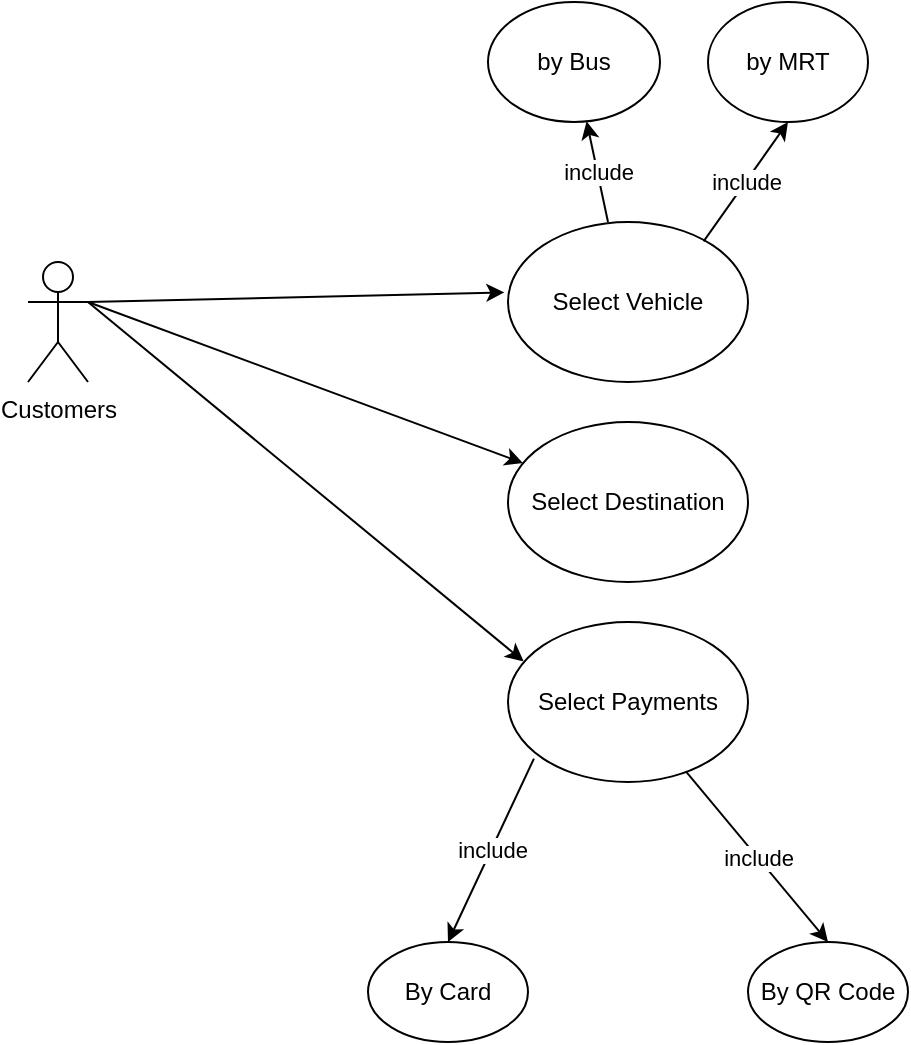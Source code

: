 <mxfile version="21.0.6" type="device"><diagram id="C5RBs43oDa-KdzZeNtuy" name="Page-1"><mxGraphModel dx="957" dy="521" grid="1" gridSize="10" guides="1" tooltips="1" connect="1" arrows="1" fold="1" page="1" pageScale="1" pageWidth="827" pageHeight="1169" math="0" shadow="0"><root><mxCell id="WIyWlLk6GJQsqaUBKTNV-0"/><mxCell id="WIyWlLk6GJQsqaUBKTNV-1" parent="WIyWlLk6GJQsqaUBKTNV-0"/><mxCell id="S5ZAEwBzLxMafi0VV2Jn-0" value="Customers" style="shape=umlActor;verticalLabelPosition=bottom;verticalAlign=top;html=1;outlineConnect=0;" vertex="1" parent="WIyWlLk6GJQsqaUBKTNV-1"><mxGeometry x="70" y="150" width="30" height="60" as="geometry"/></mxCell><mxCell id="S5ZAEwBzLxMafi0VV2Jn-6" value="Select Vehicle" style="ellipse;whiteSpace=wrap;html=1;" vertex="1" parent="WIyWlLk6GJQsqaUBKTNV-1"><mxGeometry x="310" y="130" width="120" height="80" as="geometry"/></mxCell><mxCell id="S5ZAEwBzLxMafi0VV2Jn-7" value="Select Payments" style="ellipse;whiteSpace=wrap;html=1;" vertex="1" parent="WIyWlLk6GJQsqaUBKTNV-1"><mxGeometry x="310" y="330" width="120" height="80" as="geometry"/></mxCell><mxCell id="S5ZAEwBzLxMafi0VV2Jn-8" value="" style="endArrow=classic;html=1;rounded=0;entryX=-0.015;entryY=0.44;entryDx=0;entryDy=0;entryPerimeter=0;" edge="1" parent="WIyWlLk6GJQsqaUBKTNV-1" target="S5ZAEwBzLxMafi0VV2Jn-6"><mxGeometry width="50" height="50" relative="1" as="geometry"><mxPoint x="100" y="170" as="sourcePoint"/><mxPoint x="150" y="120" as="targetPoint"/></mxGeometry></mxCell><mxCell id="S5ZAEwBzLxMafi0VV2Jn-10" value="" style="endArrow=classic;html=1;rounded=0;entryX=0.065;entryY=0.246;entryDx=0;entryDy=0;entryPerimeter=0;" edge="1" parent="WIyWlLk6GJQsqaUBKTNV-1" target="S5ZAEwBzLxMafi0VV2Jn-7"><mxGeometry width="50" height="50" relative="1" as="geometry"><mxPoint x="100" y="170" as="sourcePoint"/><mxPoint x="150" y="120" as="targetPoint"/></mxGeometry></mxCell><mxCell id="S5ZAEwBzLxMafi0VV2Jn-11" value="By Card" style="ellipse;whiteSpace=wrap;html=1;" vertex="1" parent="WIyWlLk6GJQsqaUBKTNV-1"><mxGeometry x="240" y="490" width="80" height="50" as="geometry"/></mxCell><mxCell id="S5ZAEwBzLxMafi0VV2Jn-12" value="By QR Code" style="ellipse;whiteSpace=wrap;html=1;" vertex="1" parent="WIyWlLk6GJQsqaUBKTNV-1"><mxGeometry x="430" y="490" width="80" height="50" as="geometry"/></mxCell><mxCell id="S5ZAEwBzLxMafi0VV2Jn-13" value="include" style="endArrow=classic;html=1;rounded=0;entryX=0.5;entryY=0;entryDx=0;entryDy=0;exitX=0.108;exitY=0.854;exitDx=0;exitDy=0;exitPerimeter=0;" edge="1" parent="WIyWlLk6GJQsqaUBKTNV-1" source="S5ZAEwBzLxMafi0VV2Jn-7" target="S5ZAEwBzLxMafi0VV2Jn-11"><mxGeometry width="50" height="50" relative="1" as="geometry"><mxPoint x="340" y="350" as="sourcePoint"/><mxPoint x="390" y="300" as="targetPoint"/></mxGeometry></mxCell><mxCell id="S5ZAEwBzLxMafi0VV2Jn-14" value="include" style="endArrow=classic;html=1;rounded=0;entryX=0.5;entryY=0;entryDx=0;entryDy=0;" edge="1" parent="WIyWlLk6GJQsqaUBKTNV-1" source="S5ZAEwBzLxMafi0VV2Jn-7" target="S5ZAEwBzLxMafi0VV2Jn-12"><mxGeometry width="50" height="50" relative="1" as="geometry"><mxPoint x="414" y="350" as="sourcePoint"/><mxPoint x="464" y="300" as="targetPoint"/></mxGeometry></mxCell><mxCell id="S5ZAEwBzLxMafi0VV2Jn-15" value="" style="endArrow=classic;html=1;rounded=0;" edge="1" parent="WIyWlLk6GJQsqaUBKTNV-1" target="S5ZAEwBzLxMafi0VV2Jn-16"><mxGeometry width="50" height="50" relative="1" as="geometry"><mxPoint x="100" y="170" as="sourcePoint"/><mxPoint x="320" y="250" as="targetPoint"/></mxGeometry></mxCell><mxCell id="S5ZAEwBzLxMafi0VV2Jn-16" value="Select Destination" style="ellipse;whiteSpace=wrap;html=1;" vertex="1" parent="WIyWlLk6GJQsqaUBKTNV-1"><mxGeometry x="310" y="230" width="120" height="80" as="geometry"/></mxCell><mxCell id="S5ZAEwBzLxMafi0VV2Jn-17" value="by Bus" style="ellipse;whiteSpace=wrap;html=1;" vertex="1" parent="WIyWlLk6GJQsqaUBKTNV-1"><mxGeometry x="300" y="20" width="86" height="60" as="geometry"/></mxCell><mxCell id="S5ZAEwBzLxMafi0VV2Jn-18" value="by MRT" style="ellipse;whiteSpace=wrap;html=1;" vertex="1" parent="WIyWlLk6GJQsqaUBKTNV-1"><mxGeometry x="410" y="20" width="80" height="60" as="geometry"/></mxCell><mxCell id="S5ZAEwBzLxMafi0VV2Jn-19" value="include" style="endArrow=classic;html=1;rounded=0;" edge="1" parent="WIyWlLk6GJQsqaUBKTNV-1" target="S5ZAEwBzLxMafi0VV2Jn-17"><mxGeometry width="50" height="50" relative="1" as="geometry"><mxPoint x="360" y="130" as="sourcePoint"/><mxPoint x="410" y="80" as="targetPoint"/></mxGeometry></mxCell><mxCell id="S5ZAEwBzLxMafi0VV2Jn-20" value="include" style="endArrow=classic;html=1;rounded=0;entryX=0.5;entryY=1;entryDx=0;entryDy=0;exitX=0.815;exitY=0.121;exitDx=0;exitDy=0;exitPerimeter=0;" edge="1" parent="WIyWlLk6GJQsqaUBKTNV-1" source="S5ZAEwBzLxMafi0VV2Jn-6" target="S5ZAEwBzLxMafi0VV2Jn-18"><mxGeometry width="50" height="50" relative="1" as="geometry"><mxPoint x="414" y="140" as="sourcePoint"/><mxPoint x="464" y="90" as="targetPoint"/></mxGeometry></mxCell></root></mxGraphModel></diagram></mxfile>